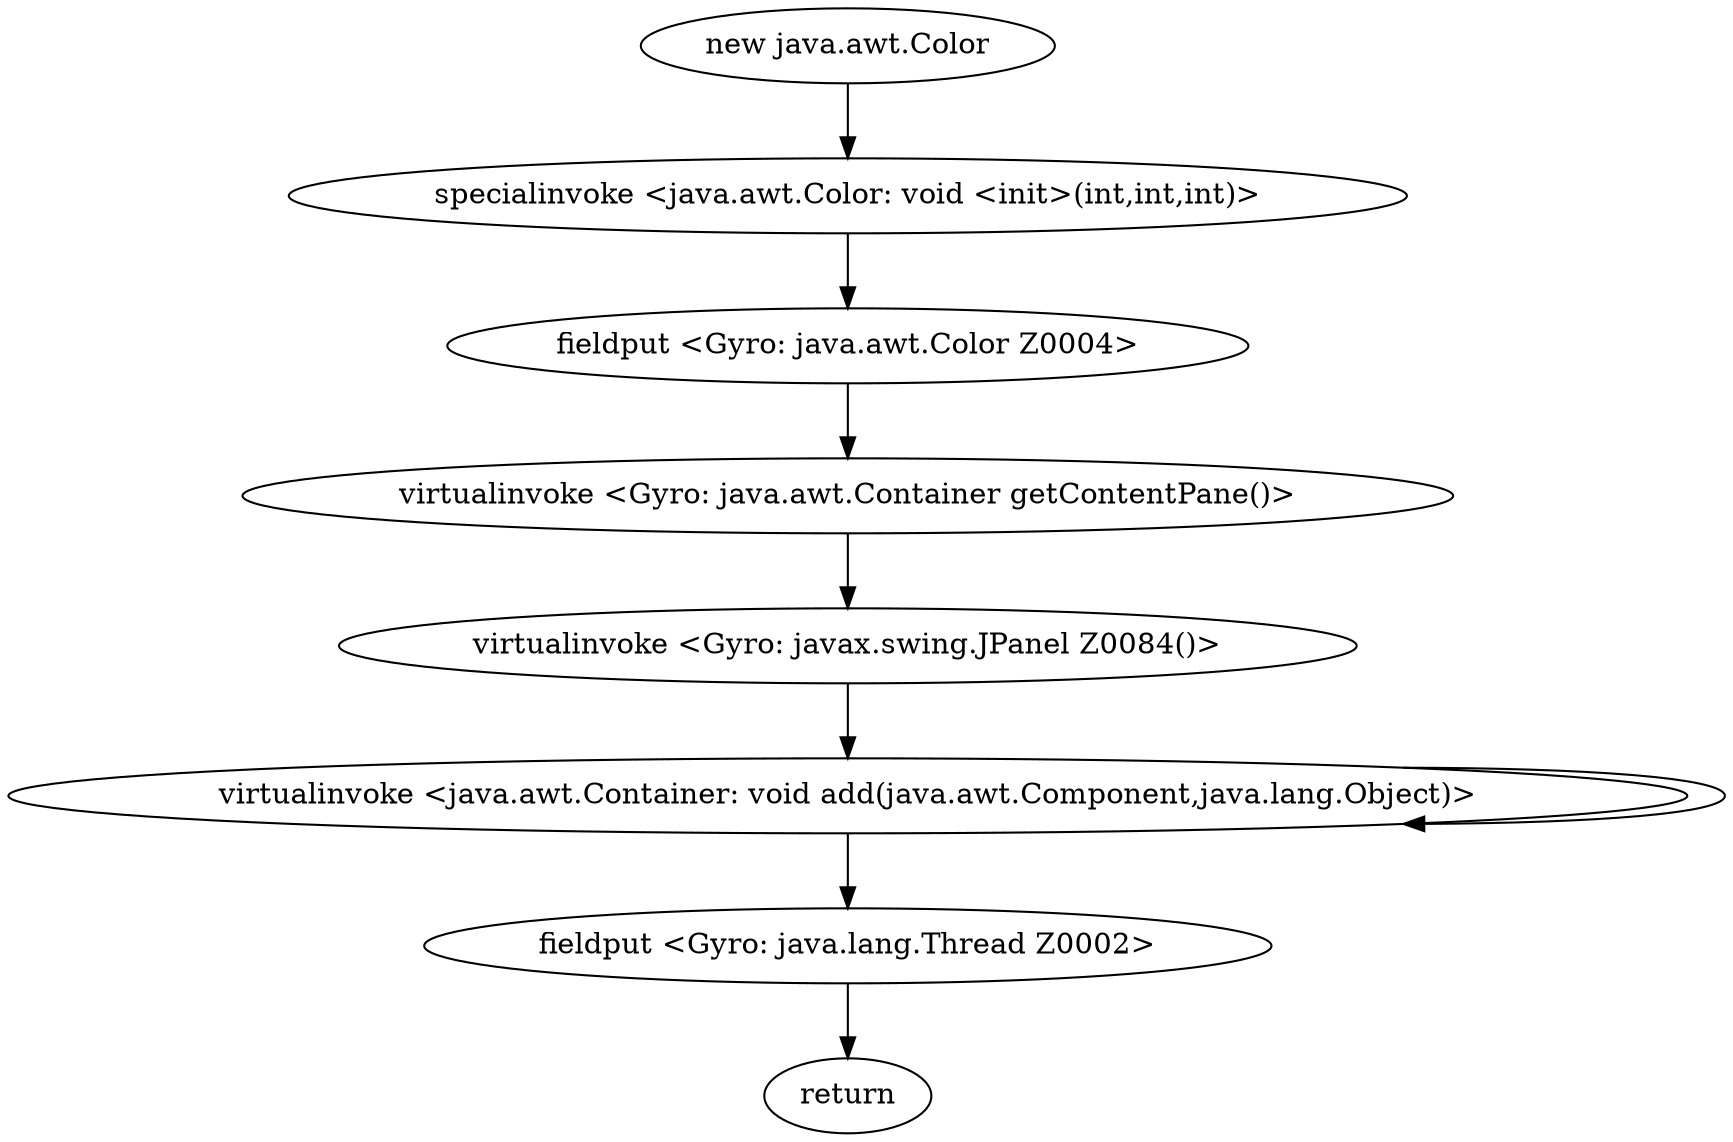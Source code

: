 digraph "" {
"new java.awt.Color";
 "new java.awt.Color"->"specialinvoke <java.awt.Color: void <init>(int,int,int)>";
 "specialinvoke <java.awt.Color: void <init>(int,int,int)>"->"fieldput <Gyro: java.awt.Color Z0004>";
 "fieldput <Gyro: java.awt.Color Z0004>"->"virtualinvoke <Gyro: java.awt.Container getContentPane()>";
 "virtualinvoke <Gyro: java.awt.Container getContentPane()>"->"virtualinvoke <Gyro: javax.swing.JPanel Z0084()>";
 "virtualinvoke <Gyro: javax.swing.JPanel Z0084()>"->"virtualinvoke <java.awt.Container: void add(java.awt.Component,java.lang.Object)>";
 "virtualinvoke <java.awt.Container: void add(java.awt.Component,java.lang.Object)>"->"virtualinvoke <java.awt.Container: void add(java.awt.Component,java.lang.Object)>";
 "virtualinvoke <java.awt.Container: void add(java.awt.Component,java.lang.Object)>"->"fieldput <Gyro: java.lang.Thread Z0002>";
 "fieldput <Gyro: java.lang.Thread Z0002>"->"return";
}
